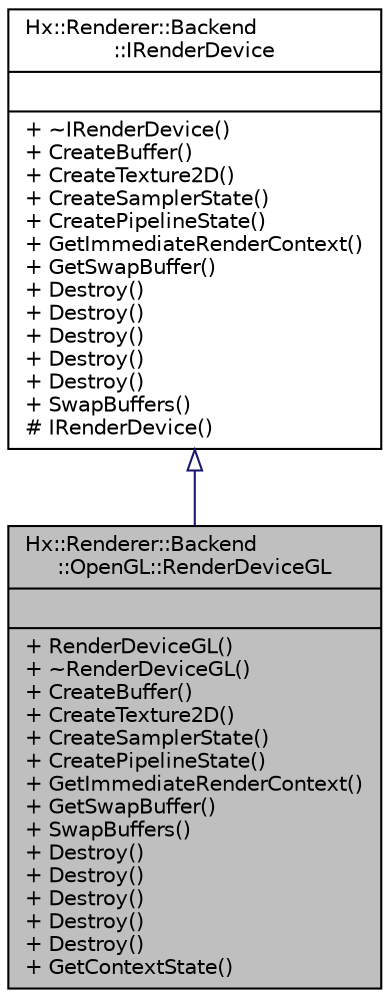 digraph "Hx::Renderer::Backend::OpenGL::RenderDeviceGL"
{
  edge [fontname="Helvetica",fontsize="10",labelfontname="Helvetica",labelfontsize="10"];
  node [fontname="Helvetica",fontsize="10",shape=record];
  Node2 [label="{Hx::Renderer::Backend\l::OpenGL::RenderDeviceGL\n||+ RenderDeviceGL()\l+ ~RenderDeviceGL()\l+ CreateBuffer()\l+ CreateTexture2D()\l+ CreateSamplerState()\l+ CreatePipelineState()\l+ GetImmediateRenderContext()\l+ GetSwapBuffer()\l+ SwapBuffers()\l+ Destroy()\l+ Destroy()\l+ Destroy()\l+ Destroy()\l+ Destroy()\l+ GetContextState()\l}",height=0.2,width=0.4,color="black", fillcolor="grey75", style="filled", fontcolor="black"];
  Node3 -> Node2 [dir="back",color="midnightblue",fontsize="10",style="solid",arrowtail="onormal",fontname="Helvetica"];
  Node3 [label="{Hx::Renderer::Backend\l::IRenderDevice\n||+ ~IRenderDevice()\l+ CreateBuffer()\l+ CreateTexture2D()\l+ CreateSamplerState()\l+ CreatePipelineState()\l+ GetImmediateRenderContext()\l+ GetSwapBuffer()\l+ Destroy()\l+ Destroy()\l+ Destroy()\l+ Destroy()\l+ Destroy()\l+ SwapBuffers()\l# IRenderDevice()\l}",height=0.2,width=0.4,color="black", fillcolor="white", style="filled",URL="$structHx_1_1Renderer_1_1Backend_1_1IRenderDevice.html"];
}
